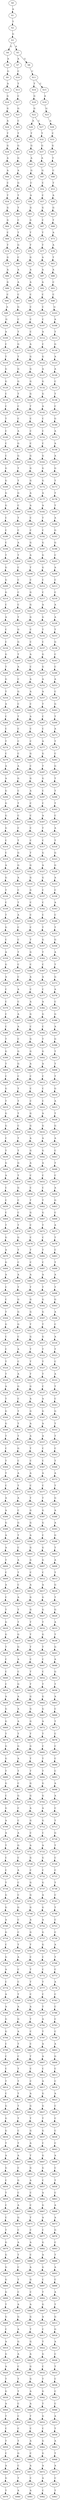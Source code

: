 strict digraph  {
	S0 -> S1 [ label = A ];
	S1 -> S2 [ label = T ];
	S2 -> S3 [ label = G ];
	S3 -> S4 [ label = G ];
	S3 -> S5 [ label = A ];
	S4 -> S6 [ label = A ];
	S5 -> S7 [ label = A ];
	S5 -> S8 [ label = G ];
	S6 -> S9 [ label = G ];
	S7 -> S10 [ label = C ];
	S8 -> S11 [ label = C ];
	S9 -> S12 [ label = A ];
	S10 -> S13 [ label = T ];
	S11 -> S14 [ label = T ];
	S11 -> S15 [ label = C ];
	S12 -> S16 [ label = G ];
	S13 -> S17 [ label = C ];
	S14 -> S18 [ label = G ];
	S15 -> S19 [ label = A ];
	S16 -> S20 [ label = G ];
	S17 -> S21 [ label = G ];
	S18 -> S22 [ label = G ];
	S19 -> S23 [ label = G ];
	S20 -> S24 [ label = A ];
	S21 -> S25 [ label = C ];
	S22 -> S26 [ label = A ];
	S22 -> S27 [ label = C ];
	S23 -> S28 [ label = A ];
	S24 -> S29 [ label = T ];
	S25 -> S30 [ label = T ];
	S26 -> S31 [ label = T ];
	S27 -> S32 [ label = T ];
	S28 -> S33 [ label = C ];
	S29 -> S34 [ label = G ];
	S30 -> S35 [ label = G ];
	S31 -> S36 [ label = G ];
	S32 -> S37 [ label = G ];
	S33 -> S38 [ label = G ];
	S34 -> S39 [ label = A ];
	S35 -> S40 [ label = G ];
	S36 -> S41 [ label = A ];
	S37 -> S42 [ label = A ];
	S38 -> S43 [ label = T ];
	S39 -> S44 [ label = A ];
	S40 -> S45 [ label = A ];
	S41 -> S46 [ label = G ];
	S42 -> S47 [ label = G ];
	S43 -> S48 [ label = C ];
	S44 -> S49 [ label = C ];
	S45 -> S50 [ label = G ];
	S46 -> S51 [ label = C ];
	S47 -> S52 [ label = C ];
	S48 -> S53 [ label = T ];
	S49 -> S54 [ label = T ];
	S50 -> S55 [ label = T ];
	S51 -> S56 [ label = A ];
	S52 -> S57 [ label = C ];
	S53 -> S58 [ label = A ];
	S54 -> S59 [ label = G ];
	S55 -> S60 [ label = T ];
	S56 -> S61 [ label = G ];
	S57 -> S62 [ label = G ];
	S58 -> S63 [ label = G ];
	S59 -> S64 [ label = G ];
	S60 -> S65 [ label = C ];
	S61 -> S66 [ label = G ];
	S62 -> S67 [ label = C ];
	S63 -> S68 [ label = T ];
	S64 -> S69 [ label = C ];
	S65 -> S70 [ label = T ];
	S66 -> S71 [ label = T ];
	S67 -> S72 [ label = T ];
	S68 -> S73 [ label = A ];
	S69 -> S74 [ label = T ];
	S70 -> S75 [ label = G ];
	S71 -> S76 [ label = T ];
	S72 -> S77 [ label = T ];
	S73 -> S78 [ label = A ];
	S74 -> S79 [ label = G ];
	S75 -> S80 [ label = C ];
	S76 -> S81 [ label = G ];
	S77 -> S82 [ label = A ];
	S78 -> S83 [ label = T ];
	S79 -> S84 [ label = A ];
	S80 -> S85 [ label = A ];
	S81 -> S86 [ label = A ];
	S82 -> S87 [ label = A ];
	S83 -> S88 [ label = A ];
	S84 -> S89 [ label = G ];
	S85 -> S90 [ label = A ];
	S86 -> S91 [ label = A ];
	S87 -> S92 [ label = A ];
	S88 -> S93 [ label = C ];
	S89 -> S94 [ label = C ];
	S90 -> S95 [ label = C ];
	S91 -> S96 [ label = C ];
	S92 -> S97 [ label = C ];
	S93 -> S98 [ label = C ];
	S94 -> S99 [ label = A ];
	S95 -> S100 [ label = G ];
	S96 -> S101 [ label = C ];
	S97 -> S102 [ label = C ];
	S98 -> S103 [ label = G ];
	S99 -> S104 [ label = G ];
	S100 -> S105 [ label = C ];
	S101 -> S106 [ label = C ];
	S102 -> S107 [ label = C ];
	S103 -> S108 [ label = A ];
	S104 -> S109 [ label = A ];
	S105 -> S110 [ label = T ];
	S106 -> S111 [ label = C ];
	S107 -> S112 [ label = A ];
	S108 -> S113 [ label = T ];
	S109 -> S114 [ label = C ];
	S110 -> S115 [ label = G ];
	S111 -> S116 [ label = A ];
	S112 -> S117 [ label = C ];
	S113 -> S118 [ label = G ];
	S114 -> S119 [ label = T ];
	S115 -> S120 [ label = T ];
	S116 -> S121 [ label = G ];
	S117 -> S122 [ label = G ];
	S118 -> S123 [ label = A ];
	S119 -> S124 [ label = G ];
	S120 -> S125 [ label = G ];
	S121 -> S126 [ label = G ];
	S122 -> S127 [ label = A ];
	S123 -> S128 [ label = A ];
	S124 -> S129 [ label = G ];
	S125 -> S130 [ label = G ];
	S126 -> S131 [ label = G ];
	S127 -> S132 [ label = G ];
	S128 -> S133 [ label = C ];
	S129 -> S134 [ label = C ];
	S130 -> S135 [ label = T ];
	S131 -> S136 [ label = G ];
	S132 -> S137 [ label = G ];
	S133 -> S138 [ label = T ];
	S134 -> S139 [ label = C ];
	S135 -> S140 [ label = C ];
	S136 -> S141 [ label = T ];
	S137 -> S142 [ label = A ];
	S138 -> S143 [ label = C ];
	S139 -> S144 [ label = T ];
	S140 -> S145 [ label = C ];
	S141 -> S146 [ label = C ];
	S142 -> S147 [ label = C ];
	S143 -> S148 [ label = G ];
	S144 -> S149 [ label = C ];
	S145 -> S150 [ label = A ];
	S146 -> S151 [ label = C ];
	S147 -> S152 [ label = C ];
	S148 -> S153 [ label = A ];
	S149 -> S154 [ label = C ];
	S150 -> S155 [ label = G ];
	S151 -> S156 [ label = C ];
	S152 -> S157 [ label = C ];
	S153 -> S158 [ label = A ];
	S154 -> S159 [ label = C ];
	S155 -> S160 [ label = G ];
	S156 -> S161 [ label = G ];
	S157 -> S162 [ label = G ];
	S158 -> S163 [ label = A ];
	S159 -> S164 [ label = G ];
	S160 -> S165 [ label = T ];
	S161 -> S166 [ label = G ];
	S162 -> S167 [ label = G ];
	S163 -> S168 [ label = G ];
	S164 -> S169 [ label = G ];
	S165 -> S170 [ label = T ];
	S166 -> S171 [ label = G ];
	S167 -> S172 [ label = G ];
	S168 -> S173 [ label = T ];
	S169 -> S174 [ label = G ];
	S170 -> S175 [ label = G ];
	S171 -> S176 [ label = A ];
	S172 -> S177 [ label = A ];
	S173 -> S178 [ label = T ];
	S174 -> S179 [ label = G ];
	S175 -> S180 [ label = C ];
	S176 -> S181 [ label = A ];
	S177 -> S182 [ label = A ];
	S178 -> S183 [ label = T ];
	S179 -> S184 [ label = C ];
	S180 -> S185 [ label = T ];
	S181 -> S186 [ label = C ];
	S182 -> S187 [ label = T ];
	S183 -> S188 [ label = A ];
	S184 -> S189 [ label = C ];
	S185 -> S190 [ label = C ];
	S186 -> S191 [ label = C ];
	S187 -> S192 [ label = C ];
	S188 -> S193 [ label = G ];
	S189 -> S194 [ label = C ];
	S190 -> S195 [ label = A ];
	S191 -> S196 [ label = G ];
	S192 -> S197 [ label = G ];
	S193 -> S198 [ label = G ];
	S194 -> S199 [ label = T ];
	S195 -> S200 [ label = T ];
	S196 -> S201 [ label = A ];
	S197 -> S202 [ label = G ];
	S198 -> S203 [ label = C ];
	S199 -> S204 [ label = G ];
	S200 -> S205 [ label = C ];
	S201 -> S206 [ label = T ];
	S202 -> S207 [ label = G ];
	S203 -> S208 [ label = A ];
	S204 -> S209 [ label = G ];
	S205 -> S210 [ label = C ];
	S206 -> S211 [ label = C ];
	S207 -> S212 [ label = C ];
	S208 -> S213 [ label = C ];
	S209 -> S214 [ label = G ];
	S210 -> S215 [ label = C ];
	S211 -> S216 [ label = G ];
	S212 -> S217 [ label = C ];
	S213 -> S218 [ label = C ];
	S214 -> S219 [ label = C ];
	S215 -> S220 [ label = C ];
	S216 -> S221 [ label = G ];
	S217 -> S222 [ label = A ];
	S218 -> S223 [ label = A ];
	S219 -> S224 [ label = A ];
	S220 -> S225 [ label = T ];
	S221 -> S226 [ label = G ];
	S222 -> S227 [ label = G ];
	S223 -> S228 [ label = A ];
	S224 -> S229 [ label = C ];
	S225 -> S230 [ label = G ];
	S226 -> S231 [ label = C ];
	S227 -> S232 [ label = T ];
	S228 -> S233 [ label = T ];
	S229 -> S234 [ label = C ];
	S230 -> S235 [ label = G ];
	S231 -> S236 [ label = C ];
	S232 -> S237 [ label = C ];
	S233 -> S238 [ label = G ];
	S234 -> S239 [ label = G ];
	S235 -> S240 [ label = T ];
	S236 -> S241 [ label = A ];
	S237 -> S242 [ label = G ];
	S238 -> S243 [ label = C ];
	S239 -> S244 [ label = T ];
	S240 -> S245 [ label = A ];
	S241 -> S246 [ label = C ];
	S242 -> S247 [ label = G ];
	S243 -> S248 [ label = C ];
	S244 -> S249 [ label = G ];
	S245 -> S250 [ label = C ];
	S246 -> S251 [ label = A ];
	S247 -> S252 [ label = A ];
	S248 -> S253 [ label = A ];
	S249 -> S254 [ label = T ];
	S250 -> S255 [ label = G ];
	S251 -> S256 [ label = A ];
	S252 -> S257 [ label = A ];
	S253 -> S258 [ label = C ];
	S254 -> S259 [ label = A ];
	S255 -> S260 [ label = C ];
	S256 -> S261 [ label = C ];
	S257 -> S262 [ label = T ];
	S258 -> S263 [ label = G ];
	S259 -> S264 [ label = C ];
	S260 -> S265 [ label = T ];
	S261 -> S266 [ label = A ];
	S262 -> S267 [ label = C ];
	S263 -> S268 [ label = T ];
	S264 -> S269 [ label = C ];
	S265 -> S270 [ label = C ];
	S266 -> S271 [ label = C ];
	S267 -> S272 [ label = C ];
	S268 -> S273 [ label = A ];
	S269 -> S274 [ label = T ];
	S270 -> S275 [ label = C ];
	S271 -> S276 [ label = C ];
	S272 -> S277 [ label = A ];
	S273 -> S278 [ label = T ];
	S274 -> S279 [ label = C ];
	S275 -> S280 [ label = C ];
	S276 -> S281 [ label = G ];
	S277 -> S282 [ label = G ];
	S278 -> S283 [ label = C ];
	S279 -> S284 [ label = A ];
	S280 -> S285 [ label = A ];
	S281 -> S286 [ label = C ];
	S282 -> S287 [ label = T ];
	S283 -> S288 [ label = G ];
	S284 -> S289 [ label = A ];
	S285 -> S290 [ label = G ];
	S286 -> S291 [ label = G ];
	S287 -> S292 [ label = G ];
	S288 -> S293 [ label = T ];
	S289 -> S294 [ label = G ];
	S290 -> S295 [ label = C ];
	S291 -> S296 [ label = A ];
	S292 -> S297 [ label = C ];
	S293 -> S298 [ label = T ];
	S294 -> S299 [ label = G ];
	S295 -> S300 [ label = T ];
	S296 -> S301 [ label = C ];
	S297 -> S302 [ label = C ];
	S298 -> S303 [ label = T ];
	S299 -> S304 [ label = G ];
	S300 -> S305 [ label = C ];
	S301 -> S306 [ label = C ];
	S302 -> S307 [ label = A ];
	S303 -> S308 [ label = C ];
	S304 -> S309 [ label = G ];
	S305 -> S310 [ label = C ];
	S306 -> S311 [ label = C ];
	S307 -> S312 [ label = T ];
	S308 -> S313 [ label = A ];
	S309 -> S314 [ label = C ];
	S310 -> S315 [ label = T ];
	S311 -> S316 [ label = C ];
	S312 -> S317 [ label = C ];
	S313 -> S318 [ label = T ];
	S314 -> S319 [ label = C ];
	S315 -> S320 [ label = G ];
	S316 -> S321 [ label = T ];
	S317 -> S322 [ label = G ];
	S318 -> S323 [ label = G ];
	S319 -> S324 [ label = A ];
	S320 -> S325 [ label = G ];
	S321 -> S326 [ label = G ];
	S322 -> S327 [ label = A ];
	S323 -> S328 [ label = G ];
	S324 -> S329 [ label = G ];
	S325 -> S330 [ label = A ];
	S326 -> S331 [ label = G ];
	S327 -> S332 [ label = G ];
	S328 -> S333 [ label = A ];
	S329 -> S334 [ label = T ];
	S330 -> S335 [ label = C ];
	S331 -> S336 [ label = G ];
	S332 -> S337 [ label = C ];
	S333 -> S338 [ label = C ];
	S334 -> S339 [ label = C ];
	S335 -> S340 [ label = T ];
	S336 -> S341 [ label = C ];
	S337 -> S342 [ label = C ];
	S338 -> S343 [ label = A ];
	S339 -> S344 [ label = T ];
	S340 -> S345 [ label = A ];
	S341 -> S346 [ label = C ];
	S342 -> S347 [ label = C ];
	S343 -> S348 [ label = C ];
	S344 -> S349 [ label = G ];
	S345 -> S350 [ label = C ];
	S346 -> S351 [ label = C ];
	S347 -> S352 [ label = T ];
	S348 -> S353 [ label = T ];
	S349 -> S354 [ label = C ];
	S350 -> S355 [ label = C ];
	S351 -> S356 [ label = T ];
	S352 -> S357 [ label = G ];
	S353 -> S358 [ label = G ];
	S354 -> S359 [ label = A ];
	S355 -> S360 [ label = T ];
	S356 -> S361 [ label = G ];
	S357 -> S362 [ label = T ];
	S358 -> S363 [ label = A ];
	S359 -> S364 [ label = G ];
	S360 -> S365 [ label = C ];
	S361 -> S366 [ label = C ];
	S362 -> S367 [ label = C ];
	S363 -> S368 [ label = T ];
	S364 -> S369 [ label = A ];
	S365 -> S370 [ label = C ];
	S366 -> S371 [ label = A ];
	S367 -> S372 [ label = A ];
	S368 -> S373 [ label = G ];
	S369 -> S374 [ label = C ];
	S370 -> S375 [ label = A ];
	S371 -> S376 [ label = C ];
	S372 -> S377 [ label = C ];
	S373 -> S378 [ label = A ];
	S374 -> S379 [ label = C ];
	S375 -> S380 [ label = C ];
	S376 -> S381 [ label = A ];
	S377 -> S382 [ label = A ];
	S378 -> S383 [ label = C ];
	S379 -> S384 [ label = C ];
	S380 -> S385 [ label = A ];
	S381 -> S386 [ label = G ];
	S382 -> S387 [ label = G ];
	S383 -> S388 [ label = G ];
	S384 -> S389 [ label = C ];
	S385 -> S390 [ label = A ];
	S386 -> S391 [ label = C ];
	S387 -> S392 [ label = C ];
	S388 -> S393 [ label = A ];
	S389 -> S394 [ label = T ];
	S390 -> S395 [ label = C ];
	S391 -> S396 [ label = G ];
	S392 -> S397 [ label = T ];
	S393 -> S398 [ label = G ];
	S394 -> S399 [ label = G ];
	S395 -> S400 [ label = G ];
	S396 -> S401 [ label = G ];
	S397 -> S402 [ label = G ];
	S398 -> S403 [ label = T ];
	S399 -> S404 [ label = T ];
	S400 -> S405 [ label = G ];
	S401 -> S406 [ label = A ];
	S402 -> S407 [ label = A ];
	S403 -> S408 [ label = T ];
	S404 -> S409 [ label = C ];
	S405 -> S410 [ label = C ];
	S406 -> S411 [ label = C ];
	S407 -> S412 [ label = C ];
	S408 -> S413 [ label = T ];
	S409 -> S414 [ label = G ];
	S410 -> S415 [ label = T ];
	S411 -> S416 [ label = C ];
	S412 -> S417 [ label = C ];
	S413 -> S418 [ label = G ];
	S414 -> S419 [ label = T ];
	S415 -> S420 [ label = T ];
	S416 -> S421 [ label = C ];
	S417 -> S422 [ label = C ];
	S418 -> S423 [ label = A ];
	S419 -> S424 [ label = G ];
	S420 -> S425 [ label = T ];
	S421 -> S426 [ label = G ];
	S422 -> S427 [ label = A ];
	S423 -> S428 [ label = T ];
	S424 -> S429 [ label = G ];
	S425 -> S430 [ label = C ];
	S426 -> S431 [ label = G ];
	S427 -> S432 [ label = G ];
	S428 -> S433 [ label = G ];
	S429 -> S434 [ label = C ];
	S430 -> S435 [ label = T ];
	S431 -> S436 [ label = A ];
	S432 -> S437 [ label = A ];
	S433 -> S438 [ label = A ];
	S434 -> S439 [ label = T ];
	S435 -> S440 [ label = T ];
	S436 -> S441 [ label = G ];
	S437 -> S442 [ label = G ];
	S438 -> S443 [ label = C ];
	S439 -> S444 [ label = G ];
	S440 -> S445 [ label = G ];
	S441 -> S446 [ label = A ];
	S442 -> S447 [ label = A ];
	S443 -> S448 [ label = T ];
	S444 -> S449 [ label = A ];
	S445 -> S450 [ label = T ];
	S446 -> S451 [ label = C ];
	S447 -> S452 [ label = C ];
	S448 -> S453 [ label = C ];
	S449 -> S454 [ label = C ];
	S450 -> S455 [ label = G ];
	S451 -> S456 [ label = C ];
	S452 -> S457 [ label = C ];
	S453 -> S458 [ label = A ];
	S454 -> S459 [ label = C ];
	S455 -> S460 [ label = C ];
	S456 -> S461 [ label = T ];
	S457 -> S462 [ label = T ];
	S458 -> S463 [ label = G ];
	S459 -> S464 [ label = C ];
	S460 -> S465 [ label = C ];
	S461 -> S466 [ label = G ];
	S462 -> S467 [ label = G ];
	S463 -> S468 [ label = C ];
	S464 -> S469 [ label = T ];
	S465 -> S470 [ label = T ];
	S466 -> S471 [ label = C ];
	S467 -> S472 [ label = T ];
	S468 -> S473 [ label = A ];
	S469 -> S474 [ label = G ];
	S470 -> S475 [ label = G ];
	S471 -> S476 [ label = C ];
	S472 -> S477 [ label = C ];
	S473 -> S478 [ label = T ];
	S474 -> S479 [ label = A ];
	S475 -> S480 [ label = T ];
	S476 -> S481 [ label = T ];
	S477 -> S482 [ label = T ];
	S478 -> S483 [ label = C ];
	S479 -> S484 [ label = G ];
	S480 -> S485 [ label = C ];
	S481 -> S486 [ label = C ];
	S482 -> S487 [ label = C ];
	S483 -> S488 [ label = T ];
	S484 -> S489 [ label = A ];
	S485 -> S490 [ label = A ];
	S486 -> S491 [ label = A ];
	S487 -> S492 [ label = A ];
	S488 -> S493 [ label = A ];
	S489 -> S494 [ label = C ];
	S490 -> S495 [ label = T ];
	S491 -> S496 [ label = T ];
	S492 -> S497 [ label = T ];
	S493 -> S498 [ label = T ];
	S494 -> S499 [ label = C ];
	S495 -> S500 [ label = G ];
	S496 -> S501 [ label = G ];
	S497 -> S502 [ label = G ];
	S498 -> S503 [ label = G ];
	S499 -> S504 [ label = T ];
	S500 -> S505 [ label = G ];
	S501 -> S506 [ label = G ];
	S502 -> S507 [ label = G ];
	S503 -> S508 [ label = A ];
	S504 -> S509 [ label = G ];
	S505 -> S510 [ label = G ];
	S506 -> S511 [ label = T ];
	S507 -> S512 [ label = T ];
	S508 -> S513 [ label = C ];
	S509 -> S514 [ label = C ];
	S510 -> S515 [ label = C ];
	S511 -> S516 [ label = G ];
	S512 -> S517 [ label = G ];
	S513 -> S518 [ label = A ];
	S514 -> S519 [ label = C ];
	S515 -> S520 [ label = A ];
	S516 -> S521 [ label = T ];
	S517 -> S522 [ label = T ];
	S518 -> S523 [ label = T ];
	S519 -> S524 [ label = T ];
	S520 -> S525 [ label = C ];
	S521 -> S526 [ label = T ];
	S522 -> S527 [ label = T ];
	S523 -> S528 [ label = C ];
	S524 -> S529 [ label = T ];
	S525 -> S530 [ label = A ];
	S526 -> S531 [ label = T ];
	S527 -> S532 [ label = T ];
	S528 -> S533 [ label = A ];
	S529 -> S534 [ label = A ];
	S530 -> S535 [ label = G ];
	S531 -> S536 [ label = G ];
	S532 -> S537 [ label = C ];
	S533 -> S538 [ label = T ];
	S534 -> S539 [ label = T ];
	S535 -> S540 [ label = C ];
	S536 -> S541 [ label = A ];
	S537 -> S542 [ label = A ];
	S538 -> S543 [ label = C ];
	S539 -> S544 [ label = G ];
	S540 -> S545 [ label = T ];
	S541 -> S546 [ label = G ];
	S542 -> S547 [ label = G ];
	S543 -> S548 [ label = G ];
	S544 -> S549 [ label = G ];
	S545 -> S550 [ label = T ];
	S546 -> S551 [ label = A ];
	S547 -> S552 [ label = A ];
	S548 -> S553 [ label = T ];
	S549 -> S554 [ label = T ];
	S550 -> S555 [ label = T ];
	S551 -> S556 [ label = A ];
	S552 -> S557 [ label = A ];
	S553 -> S558 [ label = T ];
	S554 -> S559 [ label = C ];
	S555 -> S560 [ label = G ];
	S556 -> S561 [ label = T ];
	S557 -> S562 [ label = C ];
	S558 -> S563 [ label = C ];
	S559 -> S564 [ label = T ];
	S560 -> S565 [ label = C ];
	S561 -> S566 [ label = C ];
	S562 -> S567 [ label = C ];
	S563 -> S568 [ label = T ];
	S564 -> S569 [ label = T ];
	S565 -> S570 [ label = A ];
	S566 -> S571 [ label = A ];
	S567 -> S572 [ label = A ];
	S568 -> S573 [ label = A ];
	S569 -> S574 [ label = C ];
	S570 -> S575 [ label = T ];
	S571 -> S576 [ label = C ];
	S572 -> S577 [ label = C ];
	S573 -> S578 [ label = T ];
	S574 -> S579 [ label = A ];
	S575 -> S580 [ label = A ];
	S576 -> S581 [ label = T ];
	S577 -> S582 [ label = T ];
	S578 -> S583 [ label = G ];
	S579 -> S584 [ label = A ];
	S580 -> S585 [ label = C ];
	S581 -> S586 [ label = G ];
	S582 -> S587 [ label = G ];
	S583 -> S588 [ label = A ];
	S584 -> S589 [ label = G ];
	S585 -> S590 [ label = G ];
	S586 -> S591 [ label = G ];
	S587 -> S592 [ label = G ];
	S588 -> S593 [ label = A ];
	S589 -> S594 [ label = A ];
	S590 -> S595 [ label = T ];
	S591 -> S596 [ label = A ];
	S592 -> S597 [ label = C ];
	S593 -> S598 [ label = G ];
	S594 -> S599 [ label = A ];
	S595 -> S600 [ label = C ];
	S596 -> S601 [ label = G ];
	S597 -> S602 [ label = G ];
	S598 -> S603 [ label = T ];
	S599 -> S604 [ label = T ];
	S600 -> S605 [ label = A ];
	S601 -> S606 [ label = G ];
	S602 -> S607 [ label = G ];
	S603 -> S608 [ label = A ];
	S604 -> S609 [ label = C ];
	S605 -> S610 [ label = T ];
	S606 -> S611 [ label = C ];
	S607 -> S612 [ label = C ];
	S608 -> S613 [ label = T ];
	S609 -> S614 [ label = A ];
	S610 -> S615 [ label = C ];
	S611 -> S616 [ label = A ];
	S612 -> S617 [ label = A ];
	S613 -> S618 [ label = G ];
	S614 -> S619 [ label = C ];
	S615 -> S620 [ label = A ];
	S616 -> S621 [ label = G ];
	S617 -> S622 [ label = G ];
	S618 -> S623 [ label = T ];
	S619 -> S624 [ label = T ];
	S620 -> S625 [ label = T ];
	S621 -> S626 [ label = G ];
	S622 -> S627 [ label = G ];
	S623 -> S628 [ label = G ];
	S624 -> S629 [ label = G ];
	S625 -> S630 [ label = T ];
	S626 -> S631 [ label = T ];
	S627 -> S632 [ label = T ];
	S628 -> S633 [ label = A ];
	S629 -> S634 [ label = G ];
	S630 -> S635 [ label = G ];
	S631 -> S636 [ label = T ];
	S632 -> S637 [ label = G ];
	S633 -> S638 [ label = T ];
	S634 -> S639 [ label = T ];
	S635 -> S640 [ label = G ];
	S636 -> S641 [ label = T ];
	S637 -> S642 [ label = T ];
	S638 -> S643 [ label = G ];
	S639 -> S644 [ label = C ];
	S640 -> S645 [ label = A ];
	S641 -> S646 [ label = C ];
	S642 -> S647 [ label = C ];
	S643 -> S648 [ label = A ];
	S644 -> S649 [ label = C ];
	S645 -> S650 [ label = C ];
	S646 -> S651 [ label = T ];
	S647 -> S652 [ label = C ];
	S648 -> S653 [ label = G ];
	S649 -> S654 [ label = C ];
	S650 -> S655 [ label = G ];
	S651 -> S656 [ label = T ];
	S652 -> S657 [ label = T ];
	S653 -> S658 [ label = T ];
	S654 -> S659 [ label = A ];
	S655 -> S660 [ label = A ];
	S656 -> S661 [ label = G ];
	S657 -> S662 [ label = G ];
	S658 -> S663 [ label = A ];
	S659 -> S664 [ label = G ];
	S660 -> S665 [ label = A ];
	S661 -> S666 [ label = G ];
	S662 -> S667 [ label = G ];
	S663 -> S668 [ label = C ];
	S664 -> S669 [ label = G ];
	S665 -> S670 [ label = A ];
	S666 -> S671 [ label = G ];
	S667 -> S672 [ label = A ];
	S668 -> S673 [ label = T ];
	S669 -> S674 [ label = T ];
	S670 -> S675 [ label = T ];
	S671 -> S676 [ label = T ];
	S672 -> S677 [ label = T ];
	S673 -> S678 [ label = C ];
	S674 -> S679 [ label = G ];
	S675 -> S680 [ label = G ];
	S676 -> S681 [ label = G ];
	S677 -> S682 [ label = C ];
	S678 -> S683 [ label = C ];
	S679 -> S684 [ label = G ];
	S680 -> S685 [ label = A ];
	S681 -> S686 [ label = T ];
	S682 -> S687 [ label = T ];
	S683 -> S688 [ label = C ];
	S684 -> S689 [ label = T ];
	S685 -> S690 [ label = T ];
	S686 -> S691 [ label = T ];
	S687 -> S692 [ label = T ];
	S688 -> S693 [ label = C ];
	S689 -> S694 [ label = G ];
	S690 -> S695 [ label = C ];
	S691 -> S696 [ label = G ];
	S692 -> S697 [ label = G ];
	S693 -> S698 [ label = A ];
	S694 -> S699 [ label = C ];
	S695 -> S700 [ label = G ];
	S696 -> S701 [ label = G ];
	S697 -> S702 [ label = G ];
	S698 -> S703 [ label = A ];
	S699 -> S704 [ label = G ];
	S700 -> S705 [ label = C ];
	S701 -> S706 [ label = A ];
	S702 -> S707 [ label = A ];
	S703 -> S708 [ label = C ];
	S704 -> S709 [ label = A ];
	S705 -> S710 [ label = C ];
	S706 -> S711 [ label = G ];
	S707 -> S712 [ label = G ];
	S708 -> S713 [ label = T ];
	S709 -> S714 [ label = A ];
	S710 -> S715 [ label = A ];
	S711 -> S716 [ label = C ];
	S712 -> S717 [ label = C ];
	S713 -> S718 [ label = G ];
	S714 -> S719 [ label = T ];
	S715 -> S720 [ label = G ];
	S716 -> S721 [ label = A ];
	S717 -> S722 [ label = A ];
	S718 -> S723 [ label = T ];
	S719 -> S724 [ label = C ];
	S720 -> S725 [ label = C ];
	S721 -> S726 [ label = G ];
	S722 -> S727 [ label = G ];
	S723 -> S728 [ label = C ];
	S724 -> S729 [ label = C ];
	S725 -> S730 [ label = A ];
	S726 -> S731 [ label = C ];
	S727 -> S732 [ label = C ];
	S728 -> S733 [ label = C ];
	S729 -> S734 [ label = T ];
	S730 -> S735 [ label = C ];
	S731 -> S736 [ label = G ];
	S732 -> S737 [ label = G ];
	S733 -> S738 [ label = T ];
	S734 -> S739 [ label = G ];
	S735 -> S740 [ label = C ];
	S736 -> S741 [ label = G ];
	S737 -> S742 [ label = A ];
	S738 -> S743 [ label = C ];
	S739 -> S744 [ label = G ];
	S740 -> S745 [ label = G ];
	S741 -> S746 [ label = G ];
	S742 -> S747 [ label = G ];
	S743 -> S748 [ label = T ];
	S744 -> S749 [ label = A ];
	S745 -> S750 [ label = C ];
	S746 -> S751 [ label = A ];
	S747 -> S752 [ label = A ];
	S748 -> S753 [ label = C ];
	S749 -> S754 [ label = G ];
	S750 -> S755 [ label = C ];
	S751 -> S756 [ label = G ];
	S752 -> S757 [ label = G ];
	S753 -> S758 [ label = C ];
	S754 -> S759 [ label = C ];
	S755 -> S760 [ label = T ];
	S756 -> S761 [ label = T ];
	S757 -> S762 [ label = G ];
	S758 -> S763 [ label = A ];
	S759 -> S764 [ label = G ];
	S760 -> S765 [ label = A ];
	S761 -> S766 [ label = C ];
	S762 -> S767 [ label = C ];
	S763 -> S768 [ label = T ];
	S764 -> S769 [ label = A ];
	S765 -> S770 [ label = C ];
	S766 -> S771 [ label = T ];
	S767 -> S772 [ label = C ];
	S768 -> S773 [ label = C ];
	S769 -> S774 [ label = C ];
	S770 -> S775 [ label = C ];
	S771 -> S776 [ label = T ];
	S772 -> S777 [ label = T ];
	S773 -> S778 [ label = A ];
	S774 -> S779 [ label = A ];
	S775 -> S780 [ label = T ];
	S776 -> S781 [ label = C ];
	S777 -> S782 [ label = C ];
	S778 -> S783 [ label = C ];
	S779 -> S784 [ label = A ];
	S780 -> S785 [ label = A ];
	S781 -> S786 [ label = A ];
	S782 -> S787 [ label = T ];
	S783 -> S788 [ label = C ];
	S784 -> S789 [ label = G ];
	S785 -> S790 [ label = G ];
	S786 -> S791 [ label = T ];
	S787 -> S792 [ label = A ];
	S788 -> S793 [ label = C ];
	S789 -> S794 [ label = G ];
	S790 -> S795 [ label = A ];
	S791 -> S796 [ label = C ];
	S792 -> S797 [ label = T ];
	S793 -> S798 [ label = C ];
	S794 -> S799 [ label = C ];
	S795 -> S800 [ label = T ];
	S796 -> S801 [ label = C ];
	S797 -> S802 [ label = A ];
	S798 -> S803 [ label = A ];
	S799 -> S804 [ label = C ];
	S800 -> S805 [ label = C ];
	S801 -> S806 [ label = T ];
	S802 -> S807 [ label = A ];
	S803 -> S808 [ label = G ];
	S804 -> S809 [ label = C ];
	S805 -> S810 [ label = T ];
	S806 -> S811 [ label = C ];
	S807 -> S812 [ label = C ];
	S808 -> S813 [ label = C ];
	S809 -> S814 [ label = T ];
	S810 -> S815 [ label = T ];
	S811 -> S816 [ label = C ];
	S812 -> S817 [ label = A ];
	S813 -> S818 [ label = C ];
	S814 -> S819 [ label = C ];
	S815 -> S820 [ label = T ];
	S816 -> S821 [ label = A ];
	S817 -> S822 [ label = G ];
	S818 -> S823 [ label = A ];
	S819 -> S824 [ label = G ];
	S820 -> S825 [ label = T ];
	S821 -> S826 [ label = G ];
	S822 -> S827 [ label = G ];
	S823 -> S828 [ label = C ];
	S824 -> S829 [ label = G ];
	S825 -> S830 [ label = T ];
	S826 -> S831 [ label = T ];
	S827 -> S832 [ label = T ];
	S828 -> S833 [ label = C ];
	S829 -> S834 [ label = G ];
	S830 -> S835 [ label = C ];
	S831 -> S836 [ label = G ];
	S832 -> S837 [ label = G ];
	S833 -> S838 [ label = C ];
	S834 -> S839 [ label = T ];
	S835 -> S840 [ label = T ];
	S836 -> S841 [ label = A ];
	S837 -> S842 [ label = C ];
	S838 -> S843 [ label = C ];
	S839 -> S844 [ label = A ];
	S840 -> S845 [ label = A ];
	S841 -> S846 [ label = T ];
	S842 -> S847 [ label = G ];
	S843 -> S848 [ label = A ];
	S844 -> S849 [ label = G ];
	S845 -> S850 [ label = C ];
	S846 -> S851 [ label = G ];
	S847 -> S852 [ label = G ];
	S848 -> S853 [ label = C ];
	S849 -> S854 [ label = C ];
	S850 -> S855 [ label = G ];
	S851 -> S856 [ label = A ];
	S852 -> S857 [ label = C ];
	S853 -> S858 [ label = T ];
	S854 -> S859 [ label = T ];
	S855 -> S860 [ label = C ];
	S856 -> S861 [ label = C ];
	S857 -> S862 [ label = A ];
	S858 -> S863 [ label = C ];
	S859 -> S864 [ label = C ];
	S860 -> S865 [ label = A ];
	S861 -> S866 [ label = C ];
	S862 -> S867 [ label = G ];
	S863 -> S868 [ label = A ];
	S864 -> S869 [ label = C ];
	S865 -> S870 [ label = G ];
	S866 -> S871 [ label = T ];
	S867 -> S872 [ label = A ];
	S868 -> S873 [ label = A ];
	S869 -> S874 [ label = T ];
	S870 -> S875 [ label = C ];
	S871 -> S876 [ label = C ];
	S872 -> S877 [ label = C ];
	S873 -> S878 [ label = G ];
	S874 -> S879 [ label = G ];
	S875 -> S880 [ label = A ];
	S876 -> S881 [ label = A ];
	S877 -> S882 [ label = G ];
	S878 -> S883 [ label = C ];
	S879 -> S884 [ label = G ];
	S880 -> S885 [ label = T ];
	S881 -> S886 [ label = C ];
	S882 -> S887 [ label = A ];
	S883 -> S888 [ label = T ];
	S884 -> S889 [ label = G ];
	S885 -> S890 [ label = C ];
	S886 -> S891 [ label = A ];
	S887 -> S892 [ label = G ];
	S888 -> S893 [ label = A ];
	S889 -> S894 [ label = G ];
	S890 -> S895 [ label = T ];
	S891 -> S896 [ label = G ];
	S892 -> S897 [ label = C ];
	S893 -> S898 [ label = C ];
	S894 -> S899 [ label = G ];
	S895 -> S900 [ label = C ];
	S896 -> S901 [ label = C ];
	S897 -> S902 [ label = T ];
	S898 -> S903 [ label = A ];
	S899 -> S904 [ label = T ];
	S900 -> S905 [ label = A ];
	S901 -> S906 [ label = A ];
	S902 -> S907 [ label = G ];
	S903 -> S908 [ label = T ];
	S904 -> S909 [ label = G ];
	S905 -> S910 [ label = G ];
	S906 -> S911 [ label = G ];
	S907 -> S912 [ label = A ];
	S908 -> S913 [ label = G ];
	S909 -> S914 [ label = C ];
	S910 -> S915 [ label = A ];
	S911 -> S916 [ label = T ];
	S912 -> S917 [ label = C ];
	S913 -> S918 [ label = G ];
	S914 -> S919 [ label = A ];
	S915 -> S920 [ label = G ];
	S916 -> S921 [ label = G ];
	S917 -> S922 [ label = T ];
	S918 -> S923 [ label = A ];
	S919 -> S924 [ label = G ];
	S920 -> S925 [ label = A ];
	S921 -> S926 [ label = A ];
	S922 -> S927 [ label = G ];
	S923 -> S928 [ label = C ];
	S924 -> S929 [ label = A ];
	S925 -> S930 [ label = C ];
	S926 -> S931 [ label = G ];
	S927 -> S932 [ label = C ];
	S928 -> S933 [ label = T ];
	S929 -> S934 [ label = T ];
	S930 -> S935 [ label = T ];
	S931 -> S936 [ label = G ];
	S932 -> S937 [ label = T ];
	S933 -> S938 [ label = C ];
	S934 -> S939 [ label = G ];
	S935 -> S940 [ label = T ];
	S936 -> S941 [ label = A ];
	S937 -> S942 [ label = G ];
	S938 -> S943 [ label = C ];
	S939 -> S944 [ label = A ];
	S940 -> S945 [ label = C ];
	S941 -> S946 [ label = A ];
	S942 -> S947 [ label = T ];
	S943 -> S948 [ label = C ];
	S944 -> S949 [ label = T ];
	S945 -> S950 [ label = C ];
	S946 -> S951 [ label = T ];
	S947 -> S952 [ label = G ];
	S948 -> S953 [ label = A ];
	S949 -> S954 [ label = C ];
	S950 -> S955 [ label = C ];
	S951 -> S956 [ label = C ];
	S952 -> S957 [ label = C ];
	S953 -> S958 [ label = T ];
	S954 -> S959 [ label = T ];
	S955 -> S960 [ label = T ];
	S956 -> S961 [ label = A ];
	S957 -> S962 [ label = G ];
	S958 -> S963 [ label = A ];
	S959 -> S964 [ label = C ];
	S960 -> S965 [ label = G ];
	S961 -> S966 [ label = C ];
	S962 -> S967 [ label = G ];
	S963 -> S968 [ label = T ];
	S964 -> S969 [ label = A ];
	S965 -> S970 [ label = C ];
	S966 -> S971 [ label = A ];
	S967 -> S972 [ label = A ];
	S968 -> S973 [ label = A ];
	S969 -> S974 [ label = G ];
	S970 -> S975 [ label = T ];
	S971 -> S976 [ label = C ];
	S972 -> S977 [ label = A ];
	S973 -> S978 [ label = C ];
	S974 -> S979 [ label = T ];
	S975 -> S980 [ label = A ];
	S976 -> S981 [ label = A ];
	S977 -> S982 [ label = C ];
	S978 -> S983 [ label = T ];
}

